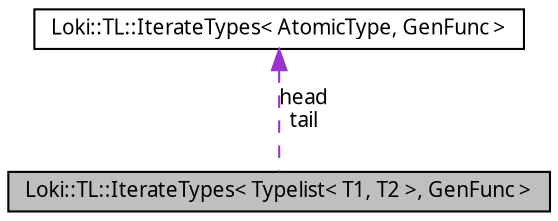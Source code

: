 digraph G
{
  bgcolor="transparent";
  edge [fontname="FreeSans.ttf",fontsize=10,labelfontname="FreeSans.ttf",labelfontsize=10];
  node [fontname="FreeSans.ttf",fontsize=10,shape=record];
  Node1 [label="Loki::TL::IterateTypes\< Typelist\< T1, T2 \>, GenFunc \>",height=0.2,width=0.4,color="black", fillcolor="grey75", style="filled" fontcolor="black"];
  Node2 -> Node1 [dir=back,color="darkorchid3",fontsize=10,style="dashed",label="head\ntail",fontname="FreeSans.ttf"];
  Node2 [label="Loki::TL::IterateTypes\< AtomicType, GenFunc \>",height=0.2,width=0.4,color="black",URL="$a00428.html"];
}
